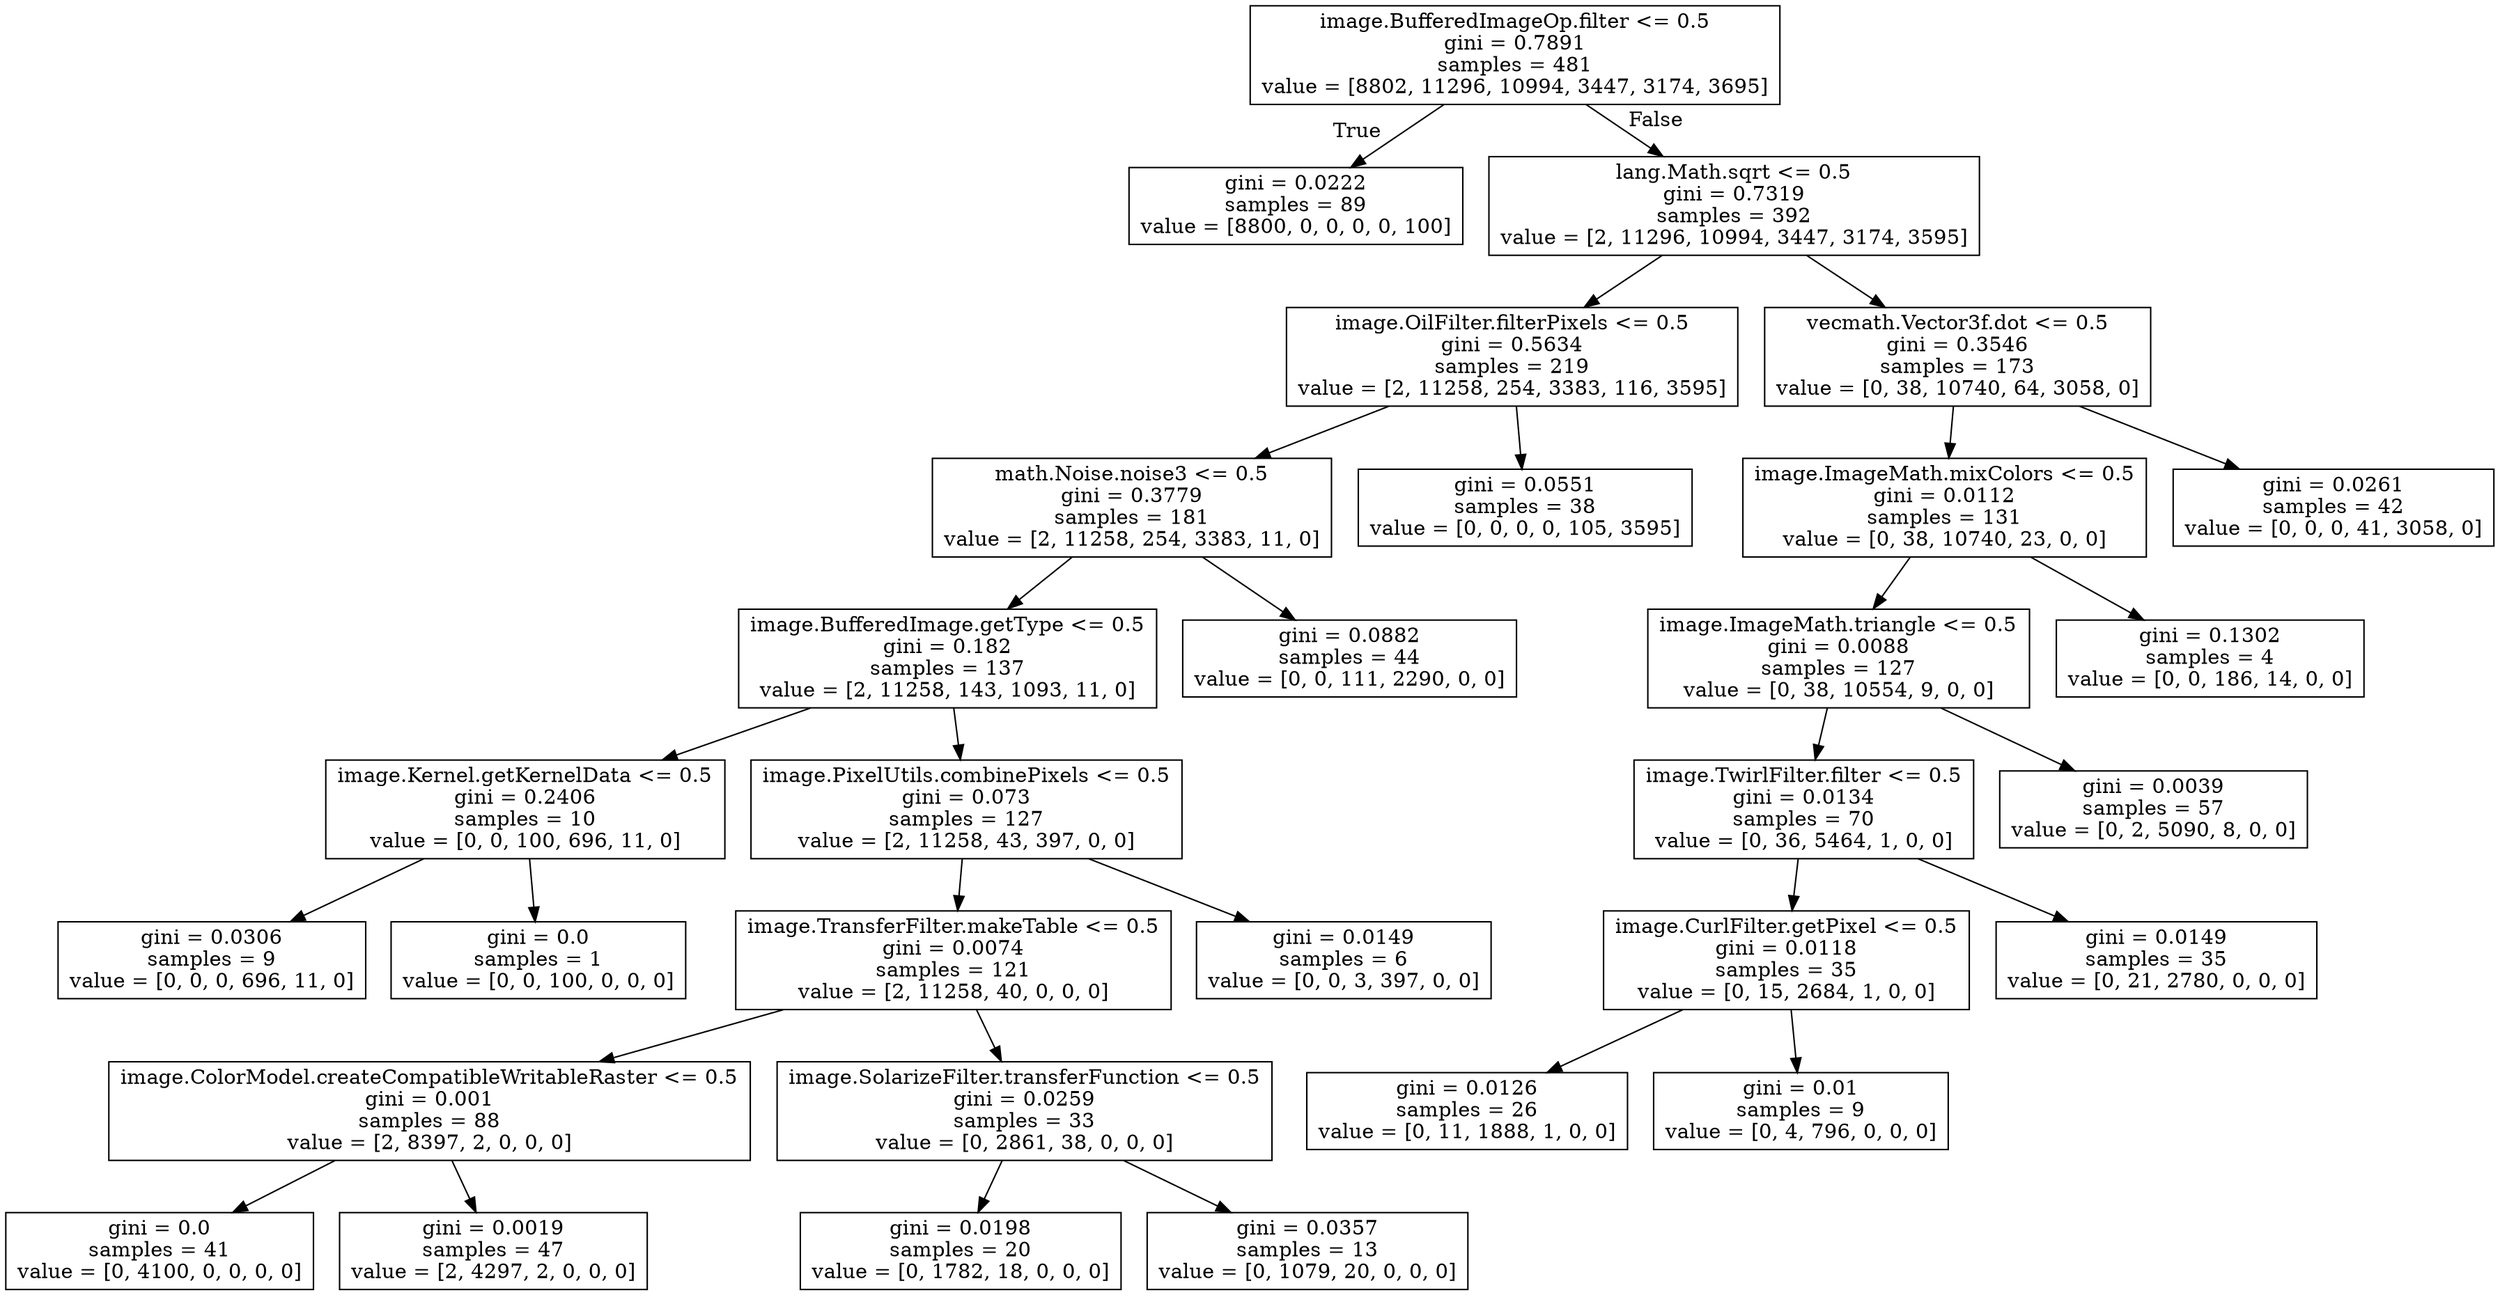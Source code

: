 digraph Tree {
node [shape=box] ;
0 [label="image.BufferedImageOp.filter <= 0.5\ngini = 0.7891\nsamples = 481\nvalue = [8802, 11296, 10994, 3447, 3174, 3695]"] ;
1 [label="gini = 0.0222\nsamples = 89\nvalue = [8800, 0, 0, 0, 0, 100]"] ;
0 -> 1 [labeldistance=2.5, labelangle=45, headlabel="True"] ;
2 [label="lang.Math.sqrt <= 0.5\ngini = 0.7319\nsamples = 392\nvalue = [2, 11296, 10994, 3447, 3174, 3595]"] ;
0 -> 2 [labeldistance=2.5, labelangle=-45, headlabel="False"] ;
3 [label="image.OilFilter.filterPixels <= 0.5\ngini = 0.5634\nsamples = 219\nvalue = [2, 11258, 254, 3383, 116, 3595]"] ;
2 -> 3 ;
4 [label="math.Noise.noise3 <= 0.5\ngini = 0.3779\nsamples = 181\nvalue = [2, 11258, 254, 3383, 11, 0]"] ;
3 -> 4 ;
5 [label="image.BufferedImage.getType <= 0.5\ngini = 0.182\nsamples = 137\nvalue = [2, 11258, 143, 1093, 11, 0]"] ;
4 -> 5 ;
6 [label="image.Kernel.getKernelData <= 0.5\ngini = 0.2406\nsamples = 10\nvalue = [0, 0, 100, 696, 11, 0]"] ;
5 -> 6 ;
7 [label="gini = 0.0306\nsamples = 9\nvalue = [0, 0, 0, 696, 11, 0]"] ;
6 -> 7 ;
8 [label="gini = 0.0\nsamples = 1\nvalue = [0, 0, 100, 0, 0, 0]"] ;
6 -> 8 ;
9 [label="image.PixelUtils.combinePixels <= 0.5\ngini = 0.073\nsamples = 127\nvalue = [2, 11258, 43, 397, 0, 0]"] ;
5 -> 9 ;
10 [label="image.TransferFilter.makeTable <= 0.5\ngini = 0.0074\nsamples = 121\nvalue = [2, 11258, 40, 0, 0, 0]"] ;
9 -> 10 ;
11 [label="image.ColorModel.createCompatibleWritableRaster <= 0.5\ngini = 0.001\nsamples = 88\nvalue = [2, 8397, 2, 0, 0, 0]"] ;
10 -> 11 ;
12 [label="gini = 0.0\nsamples = 41\nvalue = [0, 4100, 0, 0, 0, 0]"] ;
11 -> 12 ;
13 [label="gini = 0.0019\nsamples = 47\nvalue = [2, 4297, 2, 0, 0, 0]"] ;
11 -> 13 ;
14 [label="image.SolarizeFilter.transferFunction <= 0.5\ngini = 0.0259\nsamples = 33\nvalue = [0, 2861, 38, 0, 0, 0]"] ;
10 -> 14 ;
15 [label="gini = 0.0198\nsamples = 20\nvalue = [0, 1782, 18, 0, 0, 0]"] ;
14 -> 15 ;
16 [label="gini = 0.0357\nsamples = 13\nvalue = [0, 1079, 20, 0, 0, 0]"] ;
14 -> 16 ;
17 [label="gini = 0.0149\nsamples = 6\nvalue = [0, 0, 3, 397, 0, 0]"] ;
9 -> 17 ;
18 [label="gini = 0.0882\nsamples = 44\nvalue = [0, 0, 111, 2290, 0, 0]"] ;
4 -> 18 ;
19 [label="gini = 0.0551\nsamples = 38\nvalue = [0, 0, 0, 0, 105, 3595]"] ;
3 -> 19 ;
20 [label="vecmath.Vector3f.dot <= 0.5\ngini = 0.3546\nsamples = 173\nvalue = [0, 38, 10740, 64, 3058, 0]"] ;
2 -> 20 ;
21 [label="image.ImageMath.mixColors <= 0.5\ngini = 0.0112\nsamples = 131\nvalue = [0, 38, 10740, 23, 0, 0]"] ;
20 -> 21 ;
22 [label="image.ImageMath.triangle <= 0.5\ngini = 0.0088\nsamples = 127\nvalue = [0, 38, 10554, 9, 0, 0]"] ;
21 -> 22 ;
23 [label="image.TwirlFilter.filter <= 0.5\ngini = 0.0134\nsamples = 70\nvalue = [0, 36, 5464, 1, 0, 0]"] ;
22 -> 23 ;
24 [label="image.CurlFilter.getPixel <= 0.5\ngini = 0.0118\nsamples = 35\nvalue = [0, 15, 2684, 1, 0, 0]"] ;
23 -> 24 ;
25 [label="gini = 0.0126\nsamples = 26\nvalue = [0, 11, 1888, 1, 0, 0]"] ;
24 -> 25 ;
26 [label="gini = 0.01\nsamples = 9\nvalue = [0, 4, 796, 0, 0, 0]"] ;
24 -> 26 ;
27 [label="gini = 0.0149\nsamples = 35\nvalue = [0, 21, 2780, 0, 0, 0]"] ;
23 -> 27 ;
28 [label="gini = 0.0039\nsamples = 57\nvalue = [0, 2, 5090, 8, 0, 0]"] ;
22 -> 28 ;
29 [label="gini = 0.1302\nsamples = 4\nvalue = [0, 0, 186, 14, 0, 0]"] ;
21 -> 29 ;
30 [label="gini = 0.0261\nsamples = 42\nvalue = [0, 0, 0, 41, 3058, 0]"] ;
20 -> 30 ;
}